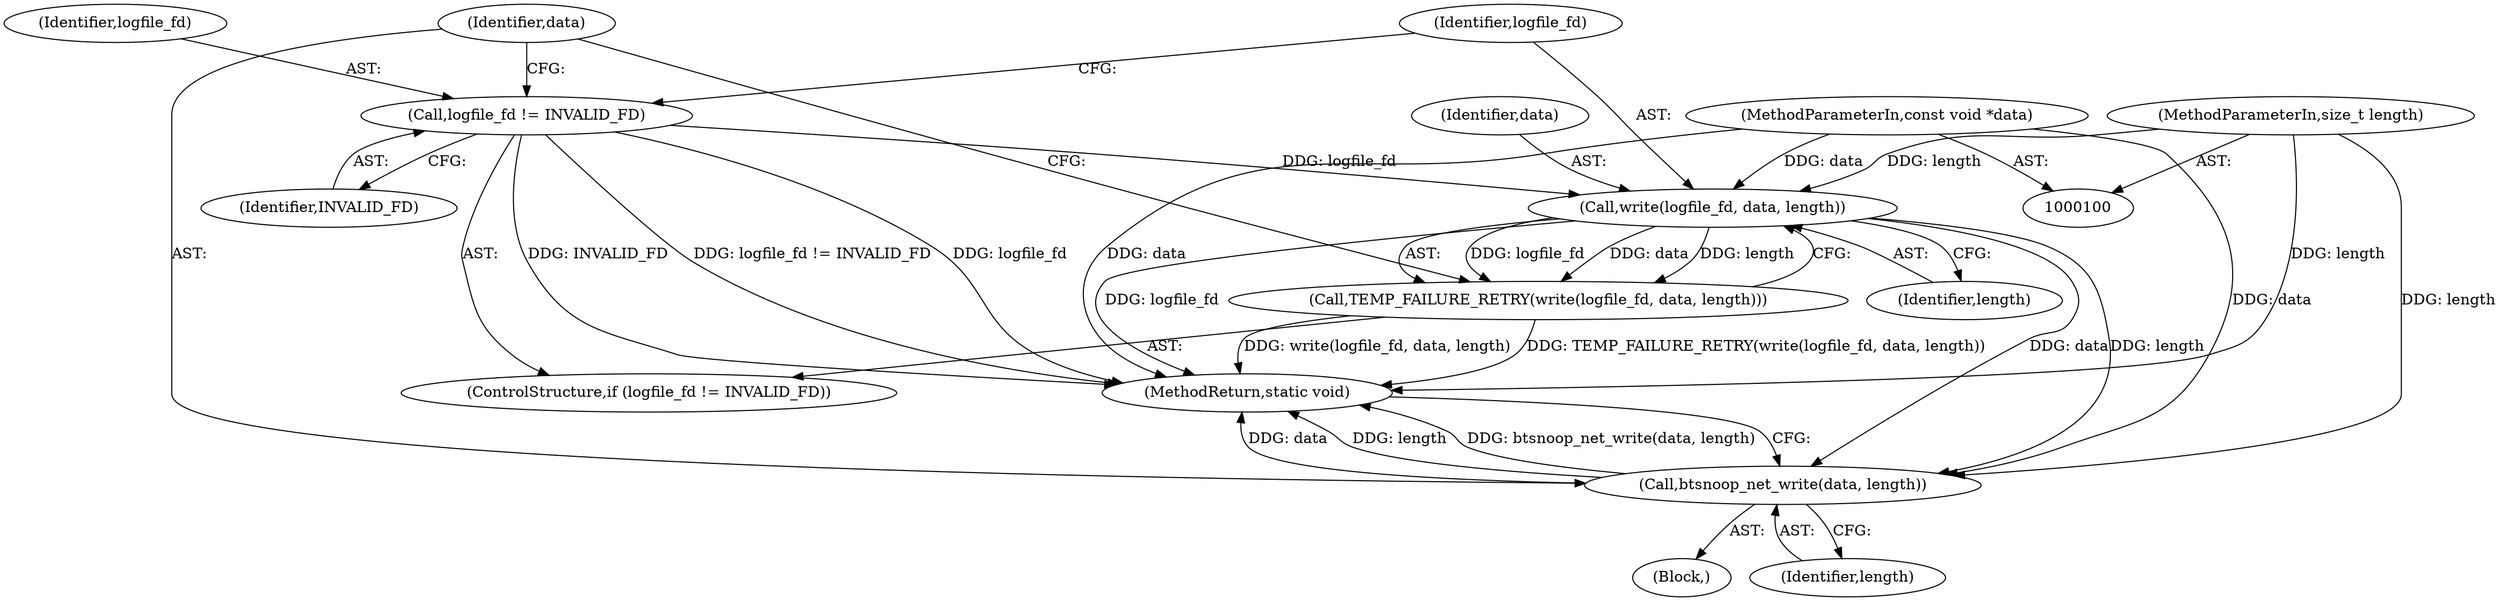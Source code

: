 digraph "0_Android_472271b153c5dc53c28beac55480a8d8434b2d5c_49@API" {
"1000109" [label="(Call,write(logfile_fd, data, length))"];
"1000105" [label="(Call,logfile_fd != INVALID_FD)"];
"1000101" [label="(MethodParameterIn,const void *data)"];
"1000102" [label="(MethodParameterIn,size_t length)"];
"1000108" [label="(Call,TEMP_FAILURE_RETRY(write(logfile_fd, data, length)))"];
"1000113" [label="(Call,btsnoop_net_write(data, length))"];
"1000114" [label="(Identifier,data)"];
"1000106" [label="(Identifier,logfile_fd)"];
"1000105" [label="(Call,logfile_fd != INVALID_FD)"];
"1000101" [label="(MethodParameterIn,const void *data)"];
"1000113" [label="(Call,btsnoop_net_write(data, length))"];
"1000104" [label="(ControlStructure,if (logfile_fd != INVALID_FD))"];
"1000108" [label="(Call,TEMP_FAILURE_RETRY(write(logfile_fd, data, length)))"];
"1000107" [label="(Identifier,INVALID_FD)"];
"1000116" [label="(MethodReturn,static void)"];
"1000103" [label="(Block,)"];
"1000110" [label="(Identifier,logfile_fd)"];
"1000112" [label="(Identifier,length)"];
"1000102" [label="(MethodParameterIn,size_t length)"];
"1000111" [label="(Identifier,data)"];
"1000115" [label="(Identifier,length)"];
"1000109" [label="(Call,write(logfile_fd, data, length))"];
"1000109" -> "1000108"  [label="AST: "];
"1000109" -> "1000112"  [label="CFG: "];
"1000110" -> "1000109"  [label="AST: "];
"1000111" -> "1000109"  [label="AST: "];
"1000112" -> "1000109"  [label="AST: "];
"1000108" -> "1000109"  [label="CFG: "];
"1000109" -> "1000116"  [label="DDG: logfile_fd"];
"1000109" -> "1000108"  [label="DDG: logfile_fd"];
"1000109" -> "1000108"  [label="DDG: data"];
"1000109" -> "1000108"  [label="DDG: length"];
"1000105" -> "1000109"  [label="DDG: logfile_fd"];
"1000101" -> "1000109"  [label="DDG: data"];
"1000102" -> "1000109"  [label="DDG: length"];
"1000109" -> "1000113"  [label="DDG: data"];
"1000109" -> "1000113"  [label="DDG: length"];
"1000105" -> "1000104"  [label="AST: "];
"1000105" -> "1000107"  [label="CFG: "];
"1000106" -> "1000105"  [label="AST: "];
"1000107" -> "1000105"  [label="AST: "];
"1000110" -> "1000105"  [label="CFG: "];
"1000114" -> "1000105"  [label="CFG: "];
"1000105" -> "1000116"  [label="DDG: INVALID_FD"];
"1000105" -> "1000116"  [label="DDG: logfile_fd != INVALID_FD"];
"1000105" -> "1000116"  [label="DDG: logfile_fd"];
"1000101" -> "1000100"  [label="AST: "];
"1000101" -> "1000116"  [label="DDG: data"];
"1000101" -> "1000113"  [label="DDG: data"];
"1000102" -> "1000100"  [label="AST: "];
"1000102" -> "1000116"  [label="DDG: length"];
"1000102" -> "1000113"  [label="DDG: length"];
"1000108" -> "1000104"  [label="AST: "];
"1000114" -> "1000108"  [label="CFG: "];
"1000108" -> "1000116"  [label="DDG: TEMP_FAILURE_RETRY(write(logfile_fd, data, length))"];
"1000108" -> "1000116"  [label="DDG: write(logfile_fd, data, length)"];
"1000113" -> "1000103"  [label="AST: "];
"1000113" -> "1000115"  [label="CFG: "];
"1000114" -> "1000113"  [label="AST: "];
"1000115" -> "1000113"  [label="AST: "];
"1000116" -> "1000113"  [label="CFG: "];
"1000113" -> "1000116"  [label="DDG: data"];
"1000113" -> "1000116"  [label="DDG: length"];
"1000113" -> "1000116"  [label="DDG: btsnoop_net_write(data, length)"];
}
